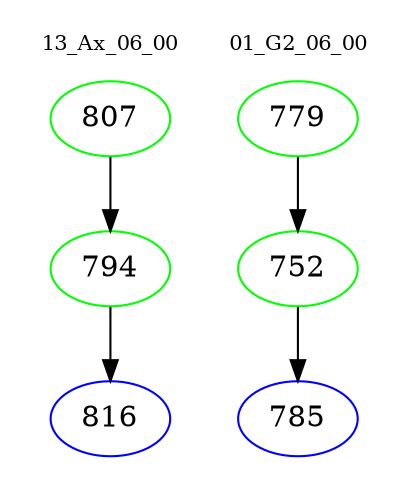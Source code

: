 digraph{
subgraph cluster_0 {
color = white
label = "13_Ax_06_00";
fontsize=10;
T0_807 [label="807", color="green"]
T0_807 -> T0_794 [color="black"]
T0_794 [label="794", color="green"]
T0_794 -> T0_816 [color="black"]
T0_816 [label="816", color="blue"]
}
subgraph cluster_1 {
color = white
label = "01_G2_06_00";
fontsize=10;
T1_779 [label="779", color="green"]
T1_779 -> T1_752 [color="black"]
T1_752 [label="752", color="green"]
T1_752 -> T1_785 [color="black"]
T1_785 [label="785", color="blue"]
}
}
